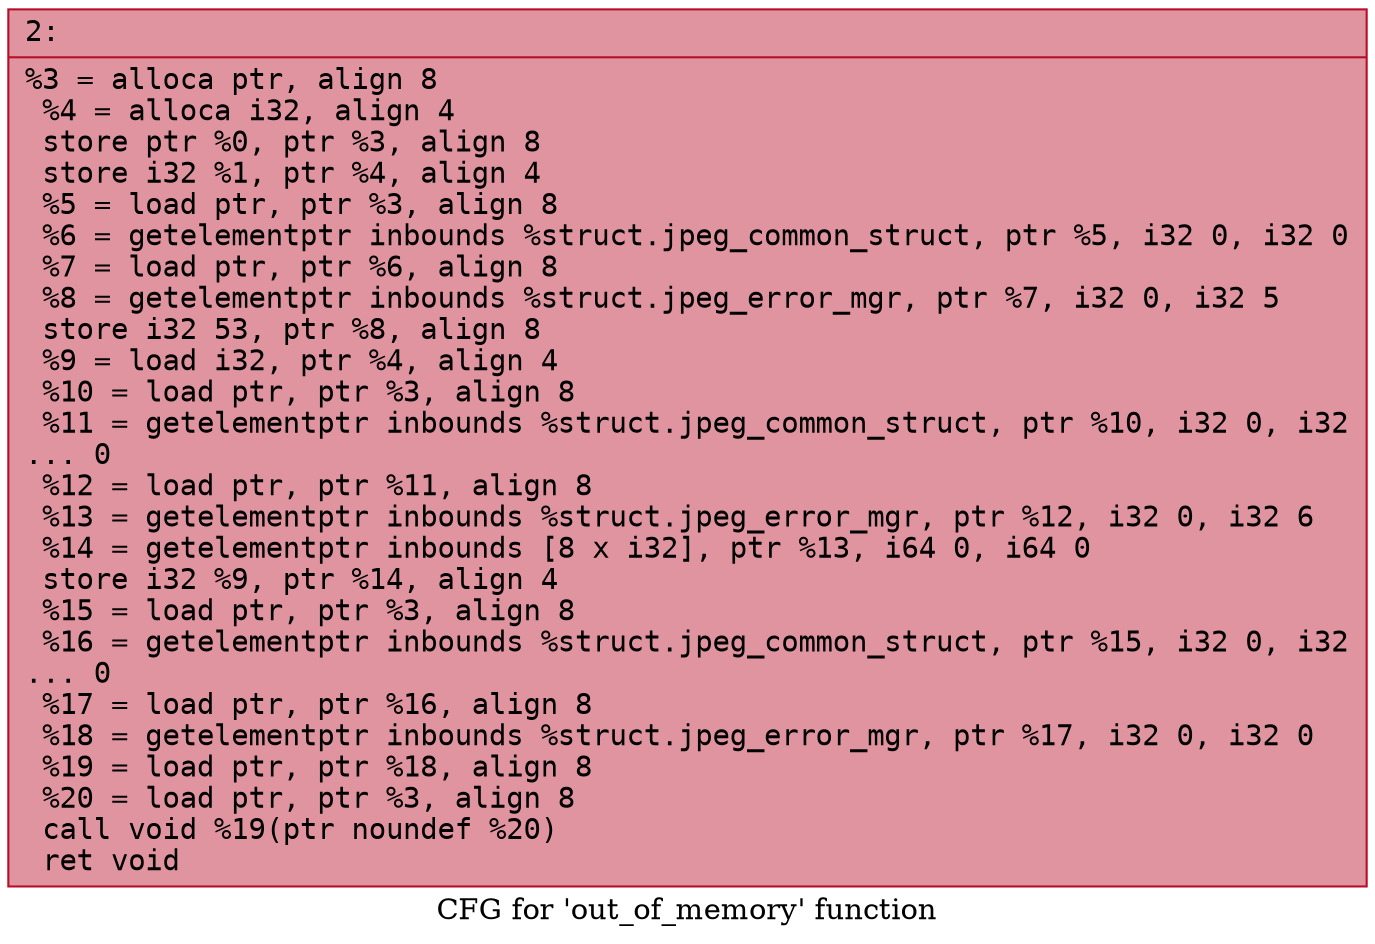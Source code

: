 digraph "CFG for 'out_of_memory' function" {
	label="CFG for 'out_of_memory' function";

	Node0x60000011ab20 [shape=record,color="#b70d28ff", style=filled, fillcolor="#b70d2870" fontname="Courier",label="{2:\l|  %3 = alloca ptr, align 8\l  %4 = alloca i32, align 4\l  store ptr %0, ptr %3, align 8\l  store i32 %1, ptr %4, align 4\l  %5 = load ptr, ptr %3, align 8\l  %6 = getelementptr inbounds %struct.jpeg_common_struct, ptr %5, i32 0, i32 0\l  %7 = load ptr, ptr %6, align 8\l  %8 = getelementptr inbounds %struct.jpeg_error_mgr, ptr %7, i32 0, i32 5\l  store i32 53, ptr %8, align 8\l  %9 = load i32, ptr %4, align 4\l  %10 = load ptr, ptr %3, align 8\l  %11 = getelementptr inbounds %struct.jpeg_common_struct, ptr %10, i32 0, i32\l... 0\l  %12 = load ptr, ptr %11, align 8\l  %13 = getelementptr inbounds %struct.jpeg_error_mgr, ptr %12, i32 0, i32 6\l  %14 = getelementptr inbounds [8 x i32], ptr %13, i64 0, i64 0\l  store i32 %9, ptr %14, align 4\l  %15 = load ptr, ptr %3, align 8\l  %16 = getelementptr inbounds %struct.jpeg_common_struct, ptr %15, i32 0, i32\l... 0\l  %17 = load ptr, ptr %16, align 8\l  %18 = getelementptr inbounds %struct.jpeg_error_mgr, ptr %17, i32 0, i32 0\l  %19 = load ptr, ptr %18, align 8\l  %20 = load ptr, ptr %3, align 8\l  call void %19(ptr noundef %20)\l  ret void\l}"];
}
